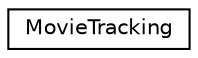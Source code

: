 digraph G
{
  edge [fontname="Helvetica",fontsize="10",labelfontname="Helvetica",labelfontsize="10"];
  node [fontname="Helvetica",fontsize="10",shape=record];
  rankdir=LR;
  Node1 [label="MovieTracking",height=0.2,width=0.4,color="black", fillcolor="white", style="filled",URL="$d9/ddb/structMovieTracking.html"];
}

